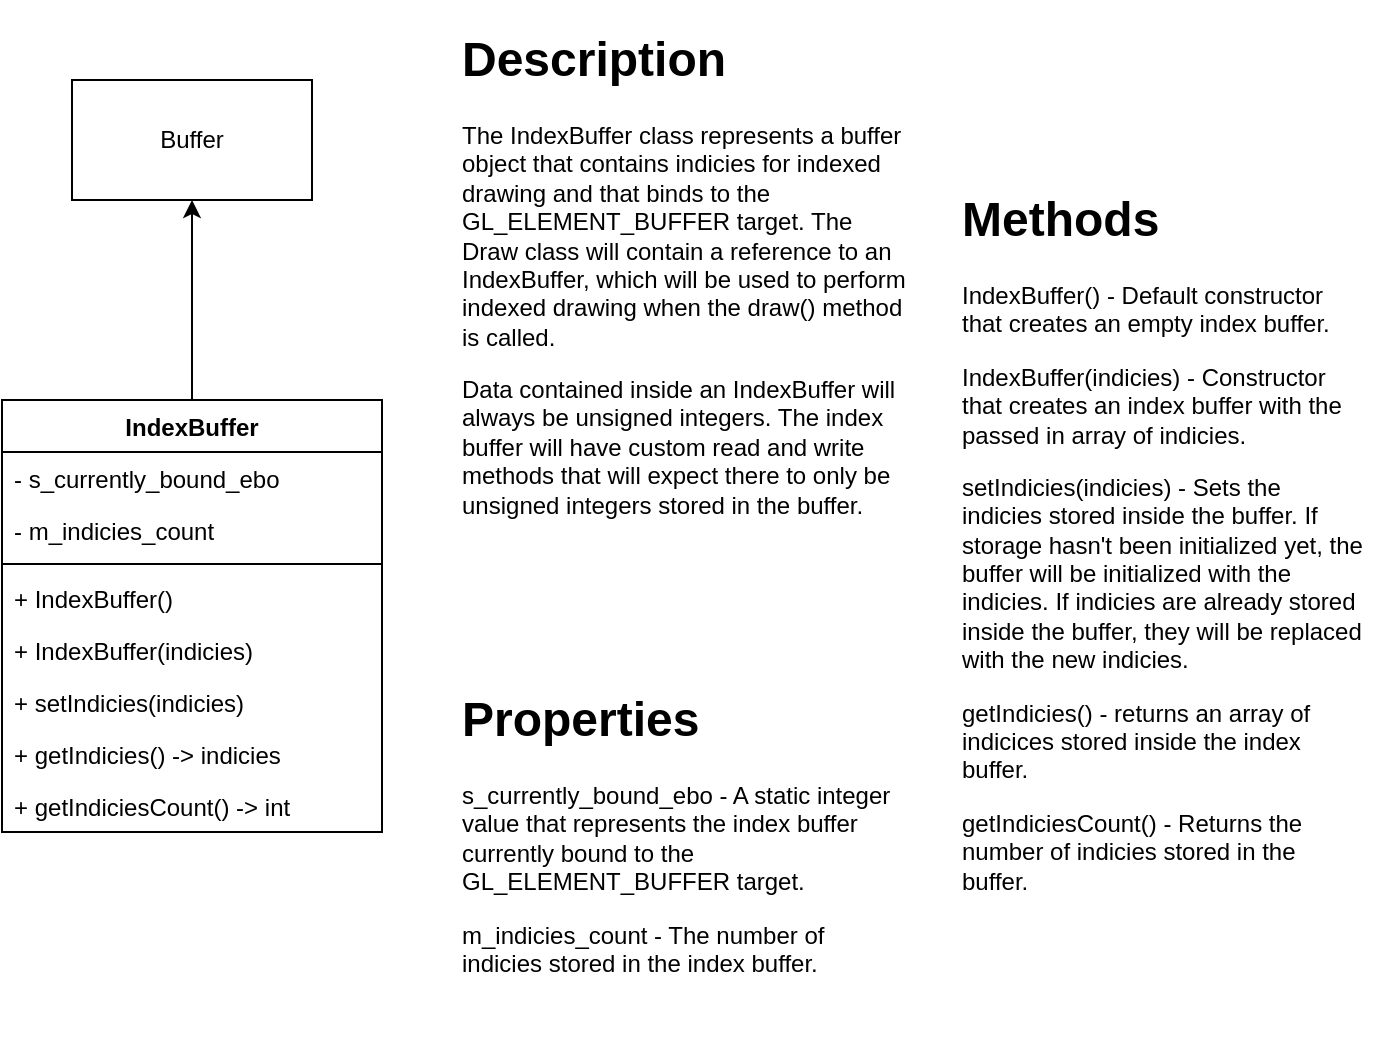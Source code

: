 <mxfile version="14.6.13" type="device"><diagram id="7HI7lvzWgUdWLW2Vo8ws" name="Page-1"><mxGraphModel dx="1086" dy="966" grid="1" gridSize="10" guides="1" tooltips="1" connect="1" arrows="1" fold="1" page="1" pageScale="1" pageWidth="850" pageHeight="1100" math="0" shadow="0"><root><mxCell id="0"/><mxCell id="1" parent="0"/><mxCell id="iYmJSZCCx6JoUGeWIPFT-1" value="Buffer" style="rounded=0;whiteSpace=wrap;html=1;" vertex="1" parent="1"><mxGeometry x="190" y="70" width="120" height="60" as="geometry"/></mxCell><mxCell id="iYmJSZCCx6JoUGeWIPFT-2" value="IndexBuffer" style="swimlane;fontStyle=1;align=center;verticalAlign=top;childLayout=stackLayout;horizontal=1;startSize=26;horizontalStack=0;resizeParent=1;resizeParentMax=0;resizeLast=0;collapsible=1;marginBottom=0;" vertex="1" parent="1"><mxGeometry x="155" y="230" width="190" height="216" as="geometry"/></mxCell><mxCell id="iYmJSZCCx6JoUGeWIPFT-14" value="- s_currently_bound_ebo" style="text;strokeColor=none;fillColor=none;align=left;verticalAlign=top;spacingLeft=4;spacingRight=4;overflow=hidden;rotatable=0;points=[[0,0.5],[1,0.5]];portConstraint=eastwest;" vertex="1" parent="iYmJSZCCx6JoUGeWIPFT-2"><mxGeometry y="26" width="190" height="26" as="geometry"/></mxCell><mxCell id="iYmJSZCCx6JoUGeWIPFT-3" value="- m_indicies_count" style="text;strokeColor=none;fillColor=none;align=left;verticalAlign=top;spacingLeft=4;spacingRight=4;overflow=hidden;rotatable=0;points=[[0,0.5],[1,0.5]];portConstraint=eastwest;" vertex="1" parent="iYmJSZCCx6JoUGeWIPFT-2"><mxGeometry y="52" width="190" height="26" as="geometry"/></mxCell><mxCell id="iYmJSZCCx6JoUGeWIPFT-4" value="" style="line;strokeWidth=1;fillColor=none;align=left;verticalAlign=middle;spacingTop=-1;spacingLeft=3;spacingRight=3;rotatable=0;labelPosition=right;points=[];portConstraint=eastwest;" vertex="1" parent="iYmJSZCCx6JoUGeWIPFT-2"><mxGeometry y="78" width="190" height="8" as="geometry"/></mxCell><mxCell id="iYmJSZCCx6JoUGeWIPFT-10" value="+ IndexBuffer()" style="text;strokeColor=none;fillColor=none;align=left;verticalAlign=top;spacingLeft=4;spacingRight=4;overflow=hidden;rotatable=0;points=[[0,0.5],[1,0.5]];portConstraint=eastwest;" vertex="1" parent="iYmJSZCCx6JoUGeWIPFT-2"><mxGeometry y="86" width="190" height="26" as="geometry"/></mxCell><mxCell id="iYmJSZCCx6JoUGeWIPFT-12" value="+ IndexBuffer(indicies)" style="text;strokeColor=none;fillColor=none;align=left;verticalAlign=top;spacingLeft=4;spacingRight=4;overflow=hidden;rotatable=0;points=[[0,0.5],[1,0.5]];portConstraint=eastwest;" vertex="1" parent="iYmJSZCCx6JoUGeWIPFT-2"><mxGeometry y="112" width="190" height="26" as="geometry"/></mxCell><mxCell id="iYmJSZCCx6JoUGeWIPFT-13" value="+ setIndicies(indicies)" style="text;strokeColor=none;fillColor=none;align=left;verticalAlign=top;spacingLeft=4;spacingRight=4;overflow=hidden;rotatable=0;points=[[0,0.5],[1,0.5]];portConstraint=eastwest;" vertex="1" parent="iYmJSZCCx6JoUGeWIPFT-2"><mxGeometry y="138" width="190" height="26" as="geometry"/></mxCell><mxCell id="iYmJSZCCx6JoUGeWIPFT-15" value="+ getIndicies() -&gt; indicies" style="text;strokeColor=none;fillColor=none;align=left;verticalAlign=top;spacingLeft=4;spacingRight=4;overflow=hidden;rotatable=0;points=[[0,0.5],[1,0.5]];portConstraint=eastwest;" vertex="1" parent="iYmJSZCCx6JoUGeWIPFT-2"><mxGeometry y="164" width="190" height="26" as="geometry"/></mxCell><mxCell id="iYmJSZCCx6JoUGeWIPFT-5" value="+ getIndiciesCount() -&gt; int" style="text;strokeColor=none;fillColor=none;align=left;verticalAlign=top;spacingLeft=4;spacingRight=4;overflow=hidden;rotatable=0;points=[[0,0.5],[1,0.5]];portConstraint=eastwest;" vertex="1" parent="iYmJSZCCx6JoUGeWIPFT-2"><mxGeometry y="190" width="190" height="26" as="geometry"/></mxCell><mxCell id="iYmJSZCCx6JoUGeWIPFT-6" value="" style="endArrow=classic;html=1;" edge="1" parent="1" source="iYmJSZCCx6JoUGeWIPFT-2" target="iYmJSZCCx6JoUGeWIPFT-1"><mxGeometry width="50" height="50" relative="1" as="geometry"><mxPoint x="145" y="470" as="sourcePoint"/><mxPoint x="195" y="420" as="targetPoint"/></mxGeometry></mxCell><mxCell id="iYmJSZCCx6JoUGeWIPFT-7" value="&lt;h1&gt;Description&lt;/h1&gt;&lt;p&gt;The IndexBuffer class represents a buffer object that contains indicies for indexed drawing and that binds to the GL_ELEMENT_BUFFER target. The Draw class will contain a reference to an IndexBuffer, which will be used to perform indexed drawing when the draw() method is called.&lt;/p&gt;&lt;p&gt;Data contained inside an IndexBuffer will always be unsigned integers. The index buffer will have custom read and write methods that will expect there to only be unsigned integers stored in the buffer.&lt;/p&gt;" style="text;html=1;strokeColor=none;fillColor=none;spacing=5;spacingTop=-20;whiteSpace=wrap;overflow=hidden;rounded=0;" vertex="1" parent="1"><mxGeometry x="380" y="40" width="230" height="280" as="geometry"/></mxCell><mxCell id="iYmJSZCCx6JoUGeWIPFT-8" value="&lt;h1&gt;Properties&lt;/h1&gt;&lt;p&gt;s_currently_bound_ebo - A static integer value that represents the index buffer currently bound to the GL_ELEMENT_BUFFER target.&lt;/p&gt;&lt;p&gt;m_indicies_count - The number of indicies stored in the index buffer.&lt;/p&gt;" style="text;html=1;strokeColor=none;fillColor=none;spacing=5;spacingTop=-20;whiteSpace=wrap;overflow=hidden;rounded=0;" vertex="1" parent="1"><mxGeometry x="380" y="370" width="225" height="190" as="geometry"/></mxCell><mxCell id="iYmJSZCCx6JoUGeWIPFT-9" value="&lt;h1&gt;Methods&lt;/h1&gt;&lt;p&gt;IndexBuffer() - Default constructor that creates an empty index buffer.&lt;/p&gt;&lt;p&gt;IndexBuffer(indicies) - Constructor that creates an index buffer with the passed in array of indicies.&lt;/p&gt;&lt;p&gt;setIndicies(indicies) - Sets the indicies stored inside the buffer. If storage hasn't been initialized yet, the buffer will be initialized with the indicies. If indicies are already stored inside the buffer, they will be replaced with the new indicies.&lt;/p&gt;&lt;p&gt;getIndicies() - returns an array of indicices stored inside the index buffer.&lt;/p&gt;&lt;p&gt;getIndiciesCount() - Returns the number of indicies stored in the buffer.&lt;/p&gt;" style="text;html=1;strokeColor=none;fillColor=none;spacing=5;spacingTop=-20;whiteSpace=wrap;overflow=hidden;rounded=0;" vertex="1" parent="1"><mxGeometry x="630" y="120" width="210" height="360" as="geometry"/></mxCell></root></mxGraphModel></diagram></mxfile>